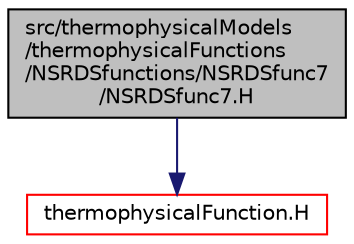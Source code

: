 digraph "src/thermophysicalModels/thermophysicalFunctions/NSRDSfunctions/NSRDSfunc7/NSRDSfunc7.H"
{
  bgcolor="transparent";
  edge [fontname="Helvetica",fontsize="10",labelfontname="Helvetica",labelfontsize="10"];
  node [fontname="Helvetica",fontsize="10",shape=record];
  Node1 [label="src/thermophysicalModels\l/thermophysicalFunctions\l/NSRDSfunctions/NSRDSfunc7\l/NSRDSfunc7.H",height=0.2,width=0.4,color="black", fillcolor="grey75", style="filled", fontcolor="black"];
  Node1 -> Node2 [color="midnightblue",fontsize="10",style="solid",fontname="Helvetica"];
  Node2 [label="thermophysicalFunction.H",height=0.2,width=0.4,color="red",URL="$a10635.html"];
}
